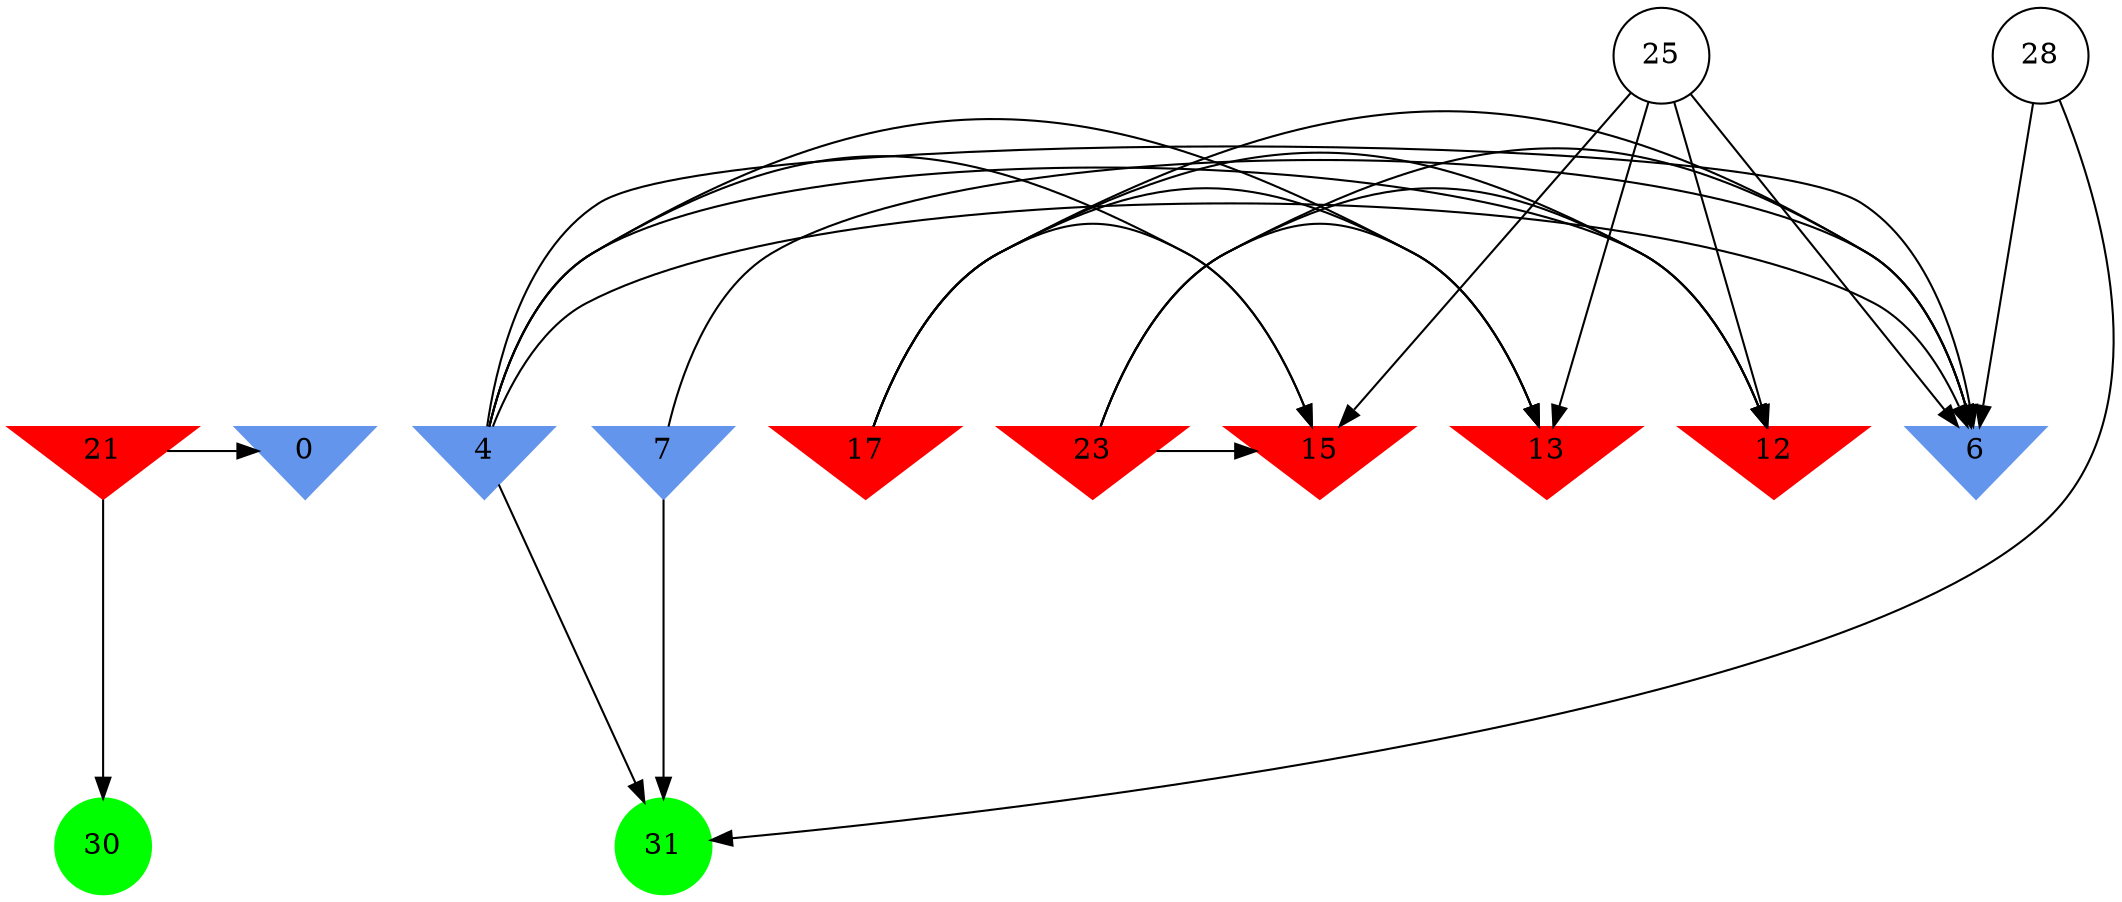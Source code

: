 digraph brain {
	ranksep=2.0;
	0 [shape=invtriangle,style=filled,color=cornflowerblue];
	4 [shape=invtriangle,style=filled,color=cornflowerblue];
	6 [shape=invtriangle,style=filled,color=cornflowerblue];
	7 [shape=invtriangle,style=filled,color=cornflowerblue];
	12 [shape=invtriangle,style=filled,color=red];
	13 [shape=invtriangle,style=filled,color=red];
	15 [shape=invtriangle,style=filled,color=red];
	17 [shape=invtriangle,style=filled,color=red];
	21 [shape=invtriangle,style=filled,color=red];
	23 [shape=invtriangle,style=filled,color=red];
	25 [shape=circle,color=black];
	28 [shape=circle,color=black];
	30 [shape=circle,style=filled,color=green];
	31 [shape=circle,style=filled,color=green];
	21	->	0;
	21	->	30;
	4	->	13;
	4	->	12;
	4	->	6;
	4	->	15;
	25	->	13;
	25	->	12;
	25	->	6;
	25	->	15;
	17	->	13;
	17	->	12;
	17	->	6;
	17	->	15;
	23	->	13;
	23	->	12;
	23	->	6;
	23	->	15;
	7	->	31;
	7	->	6;
	28	->	31;
	28	->	6;
	4	->	31;
	4	->	6;
	{ rank=same; 0; 4; 6; 7; 12; 13; 15; 17; 21; 23; }
	{ rank=same; 25; 28; }
	{ rank=same; 30; 31; }
}
